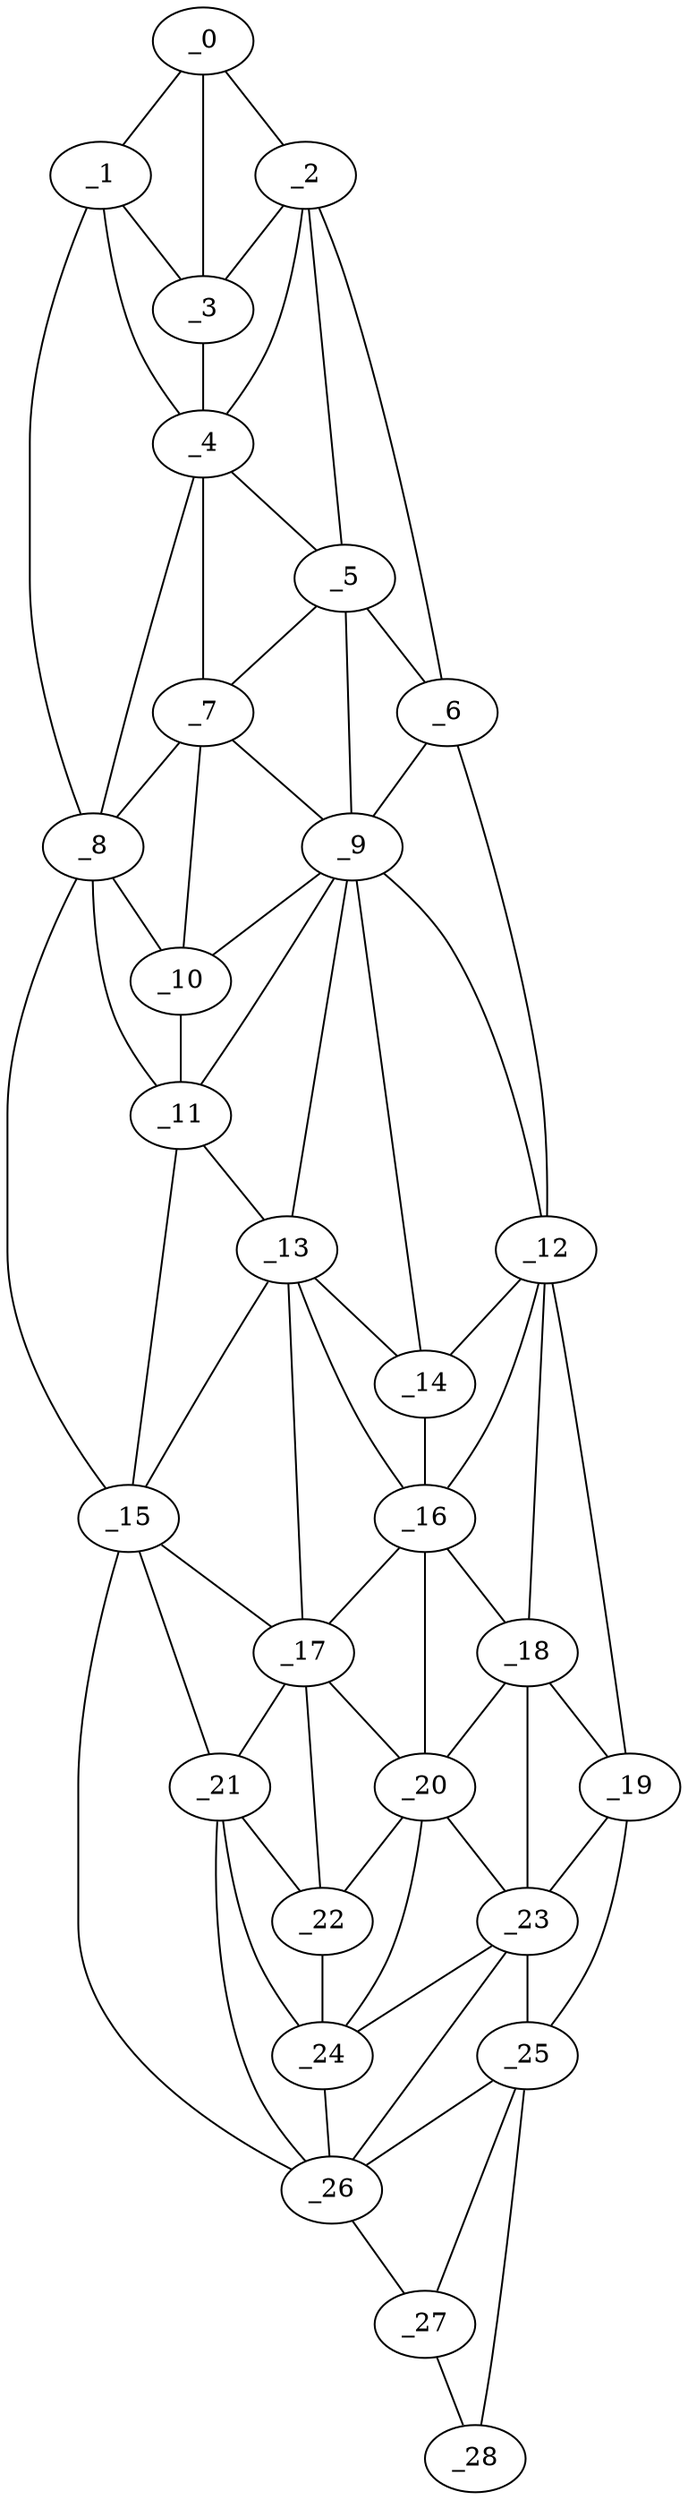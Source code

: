 graph "obj69__225.gxl" {
	_0	 [x=4,
		y=60];
	_1	 [x=6,
		y=44];
	_0 -- _1	 [valence=1];
	_2	 [x=11,
		y=64];
	_0 -- _2	 [valence=1];
	_3	 [x=14,
		y=54];
	_0 -- _3	 [valence=2];
	_1 -- _3	 [valence=1];
	_4	 [x=21,
		y=54];
	_1 -- _4	 [valence=2];
	_8	 [x=34,
		y=33];
	_1 -- _8	 [valence=1];
	_2 -- _3	 [valence=2];
	_2 -- _4	 [valence=2];
	_5	 [x=28,
		y=60];
	_2 -- _5	 [valence=2];
	_6	 [x=31,
		y=72];
	_2 -- _6	 [valence=1];
	_3 -- _4	 [valence=1];
	_4 -- _5	 [valence=2];
	_7	 [x=33,
		y=53];
	_4 -- _7	 [valence=2];
	_4 -- _8	 [valence=1];
	_5 -- _6	 [valence=2];
	_5 -- _7	 [valence=2];
	_9	 [x=50,
		y=59];
	_5 -- _9	 [valence=1];
	_6 -- _9	 [valence=2];
	_12	 [x=64,
		y=85];
	_6 -- _12	 [valence=1];
	_7 -- _8	 [valence=1];
	_7 -- _9	 [valence=2];
	_10	 [x=54,
		y=41];
	_7 -- _10	 [valence=2];
	_8 -- _10	 [valence=1];
	_11	 [x=59,
		y=42];
	_8 -- _11	 [valence=2];
	_15	 [x=69,
		y=43];
	_8 -- _15	 [valence=1];
	_9 -- _10	 [valence=1];
	_9 -- _11	 [valence=1];
	_9 -- _12	 [valence=1];
	_13	 [x=66,
		y=60];
	_9 -- _13	 [valence=2];
	_14	 [x=67,
		y=76];
	_9 -- _14	 [valence=2];
	_10 -- _11	 [valence=2];
	_11 -- _13	 [valence=2];
	_11 -- _15	 [valence=2];
	_12 -- _14	 [valence=2];
	_16	 [x=74,
		y=74];
	_12 -- _16	 [valence=2];
	_18	 [x=83,
		y=82];
	_12 -- _18	 [valence=2];
	_19	 [x=85,
		y=92];
	_12 -- _19	 [valence=1];
	_13 -- _14	 [valence=2];
	_13 -- _15	 [valence=1];
	_13 -- _16	 [valence=2];
	_17	 [x=81,
		y=63];
	_13 -- _17	 [valence=1];
	_14 -- _16	 [valence=2];
	_15 -- _17	 [valence=2];
	_21	 [x=88,
		y=53];
	_15 -- _21	 [valence=1];
	_26	 [x=108,
		y=63];
	_15 -- _26	 [valence=1];
	_16 -- _17	 [valence=2];
	_16 -- _18	 [valence=2];
	_20	 [x=86,
		y=72];
	_16 -- _20	 [valence=2];
	_17 -- _20	 [valence=2];
	_17 -- _21	 [valence=2];
	_22	 [x=90,
		y=60];
	_17 -- _22	 [valence=1];
	_18 -- _19	 [valence=1];
	_18 -- _20	 [valence=2];
	_23	 [x=93,
		y=83];
	_18 -- _23	 [valence=2];
	_19 -- _23	 [valence=2];
	_25	 [x=101,
		y=93];
	_19 -- _25	 [valence=1];
	_20 -- _22	 [valence=2];
	_20 -- _23	 [valence=2];
	_24	 [x=99,
		y=64];
	_20 -- _24	 [valence=2];
	_21 -- _22	 [valence=2];
	_21 -- _24	 [valence=2];
	_21 -- _26	 [valence=2];
	_22 -- _24	 [valence=1];
	_23 -- _24	 [valence=2];
	_23 -- _25	 [valence=2];
	_23 -- _26	 [valence=2];
	_24 -- _26	 [valence=2];
	_25 -- _26	 [valence=1];
	_27	 [x=125,
		y=75];
	_25 -- _27	 [valence=2];
	_28	 [x=126,
		y=84];
	_25 -- _28	 [valence=1];
	_26 -- _27	 [valence=1];
	_27 -- _28	 [valence=1];
}
